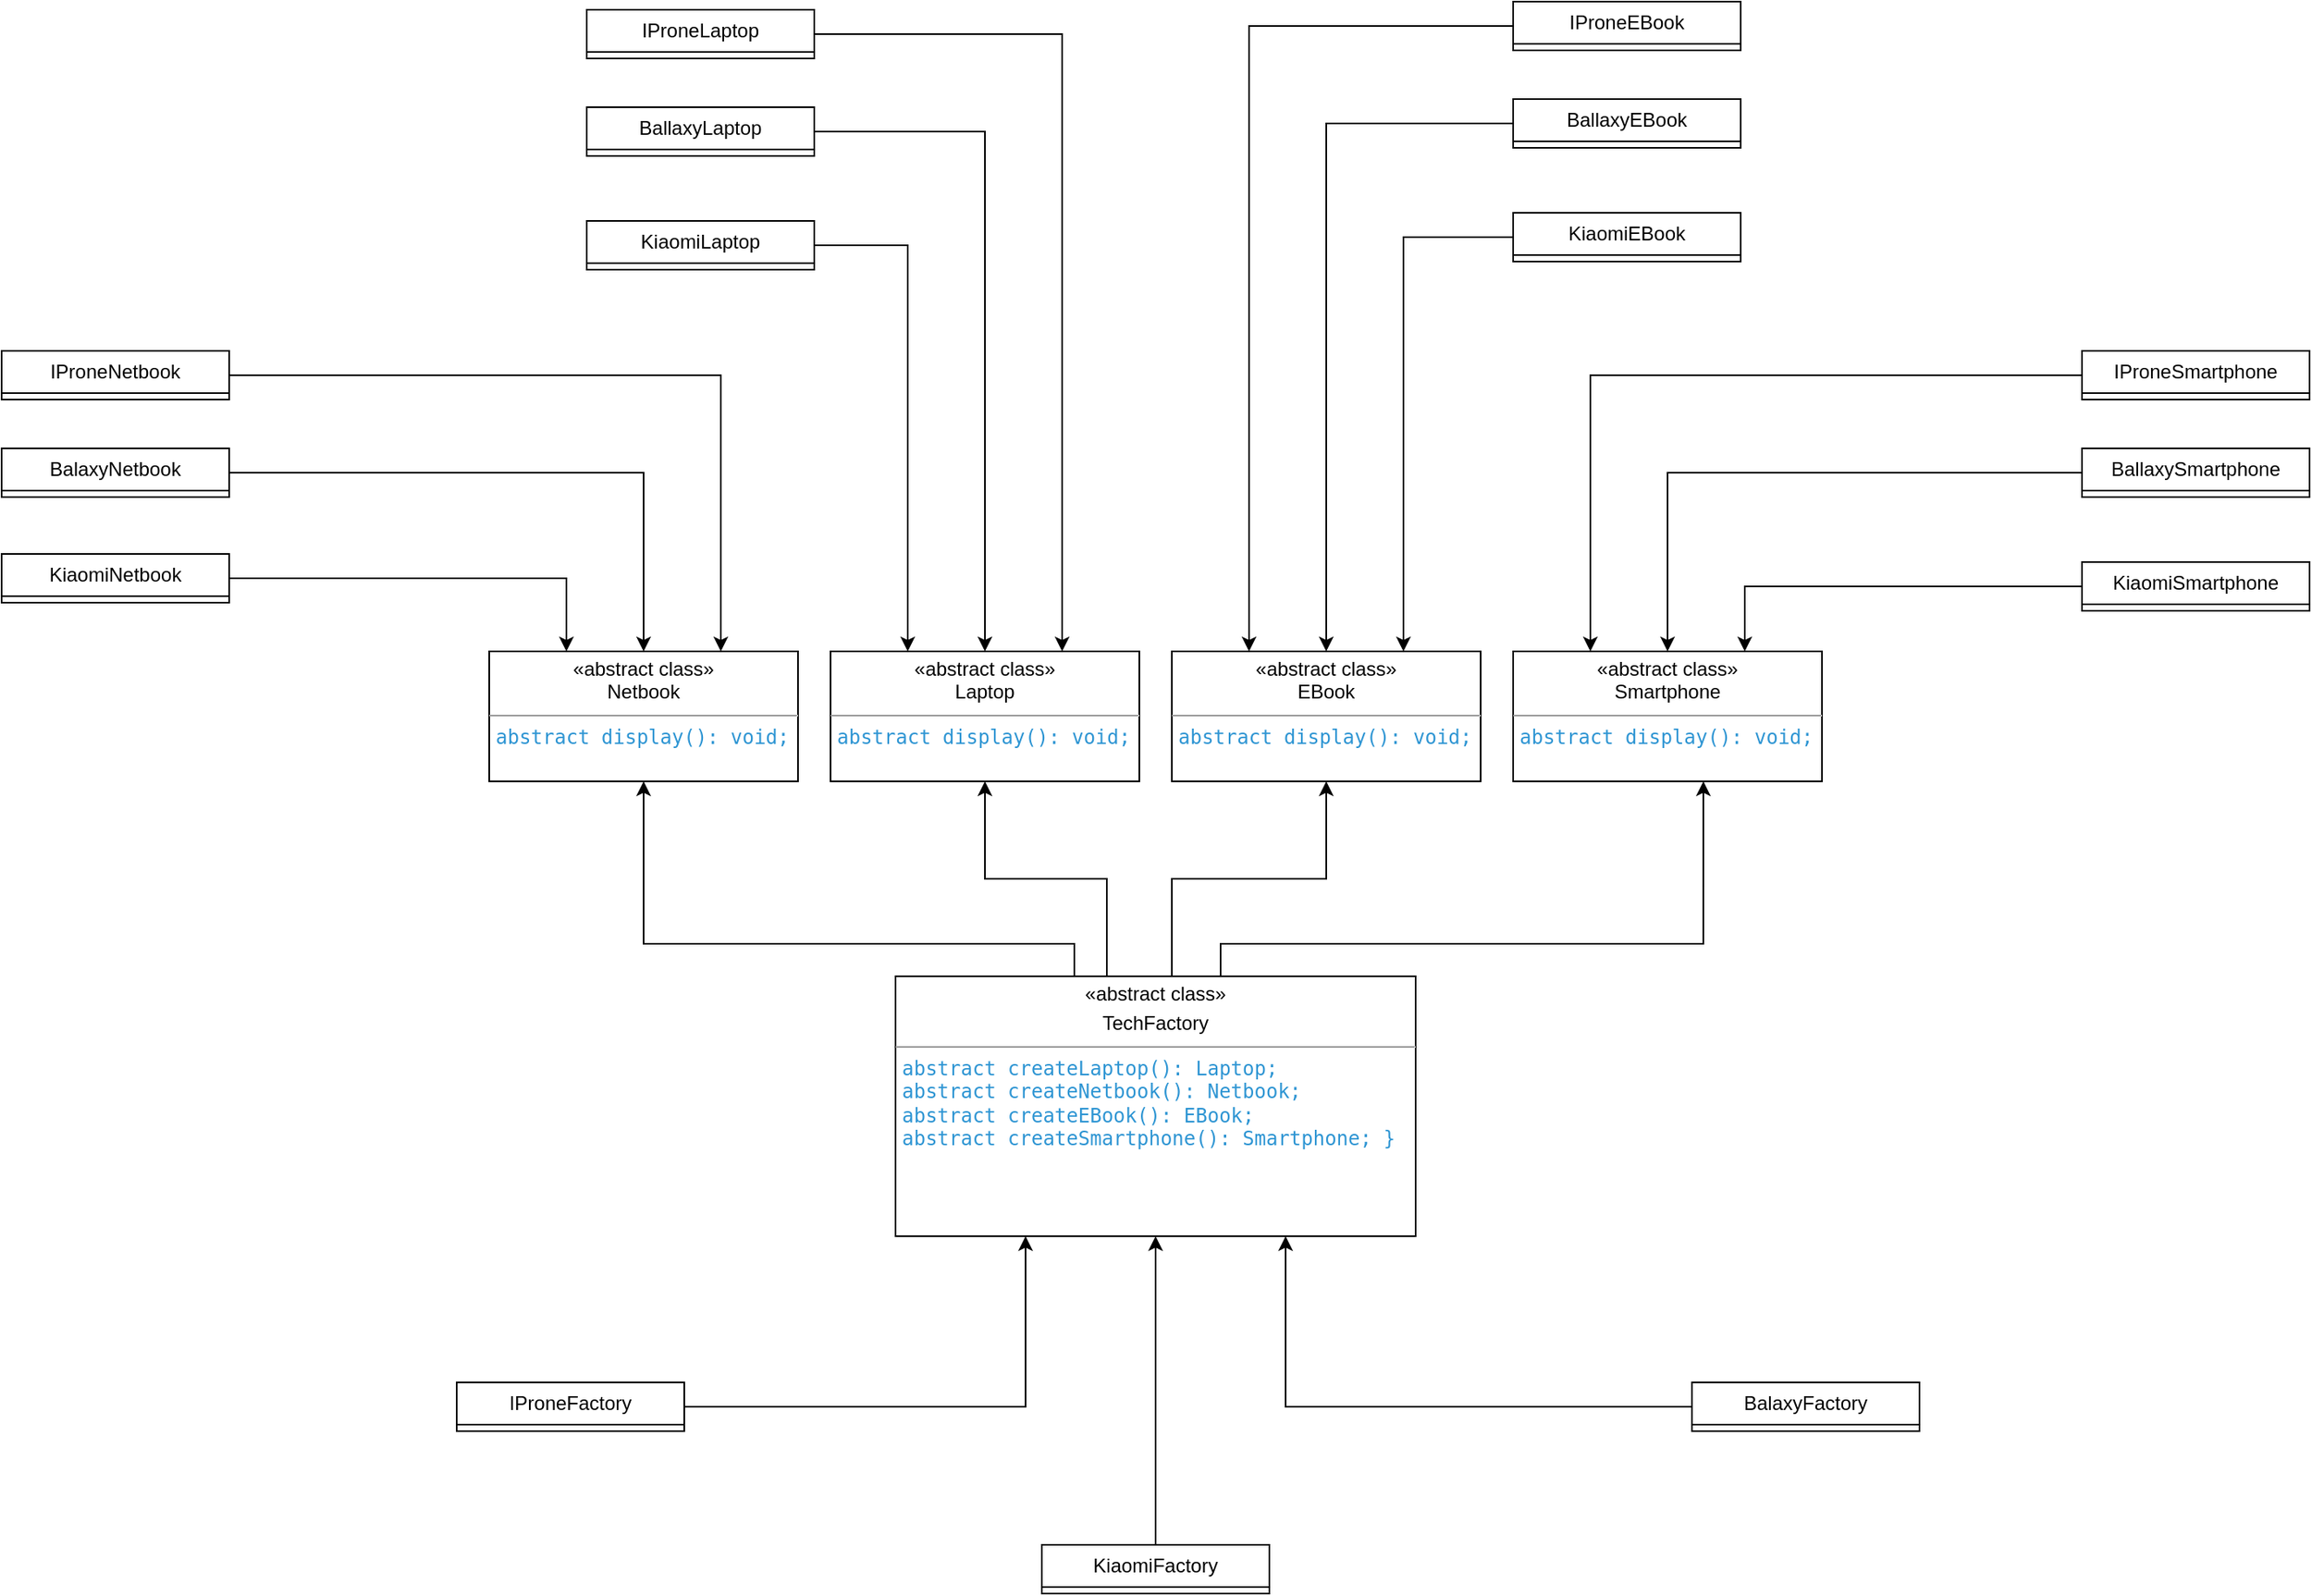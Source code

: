 
<mxfile version="23.1.5" type="device">
  <diagram name="Страница — 1" id="hpAXE56jWD4GynXyxA2A">
    <mxGraphModel dx="1706" dy="2249" grid="1" gridSize="10" guides="1" tooltips="1" connect="1" arrows="1" fold="1" page="1" pageScale="1" pageWidth="827" pageHeight="1169" math="0" shadow="0">
      <root>
        <mxCell id="0" />
        <mxCell id="1" parent="0" />
        <mxCell id="zwBjMrCUvgX5wGuSaflO-2" value="&lt;p style=&quot;margin:0px;margin-top:4px;text-align:center;&quot;&gt;«abstract class»&lt;br style=&quot;border-color: var(--border-color);&quot;&gt;Laptop&lt;/p&gt;&lt;hr size=&quot;1&quot;&gt;&lt;p style=&quot;margin:0px;margin-left:4px;&quot;&gt;&lt;font face=&quot;Söhne Mono, Monaco, Andale Mono, Ubuntu Mono, monospace&quot; color=&quot;#2e95d3&quot;&gt;abstract display(): void;&lt;/font&gt;&lt;br&gt;&lt;/p&gt;" style="verticalAlign=top;align=left;overflow=fill;html=1;whiteSpace=wrap;" vertex="1" parent="1">
          <mxGeometry x="670" y="295" width="190" height="80" as="geometry" />
        </mxCell>
        <mxCell id="zwBjMrCUvgX5wGuSaflO-4" value="&lt;p style=&quot;margin:0px;margin-top:4px;text-align:center;&quot;&gt;«abstract class»&lt;br style=&quot;border-color: var(--border-color);&quot;&gt;Netbook&lt;br&gt;&lt;/p&gt;&lt;hr size=&quot;1&quot;&gt;&lt;p style=&quot;margin:0px;margin-left:4px;&quot;&gt;&lt;font face=&quot;Söhne Mono, Monaco, Andale Mono, Ubuntu Mono, monospace&quot; color=&quot;#2e95d3&quot;&gt;abstract display(): void;&lt;/font&gt;&lt;br&gt;&lt;/p&gt;" style="verticalAlign=top;align=left;overflow=fill;html=1;whiteSpace=wrap;" vertex="1" parent="1">
          <mxGeometry x="460" y="295" width="190" height="80" as="geometry" />
        </mxCell>
        <mxCell id="zwBjMrCUvgX5wGuSaflO-5" value="&lt;p style=&quot;margin:0px;margin-top:4px;text-align:center;&quot;&gt;«abstract class»&lt;br style=&quot;border-color: var(--border-color);&quot;&gt;Smartphone&lt;br&gt;&lt;/p&gt;&lt;hr size=&quot;1&quot;&gt;&lt;p style=&quot;margin:0px;margin-left:4px;&quot;&gt;&lt;font face=&quot;Söhne Mono, Monaco, Andale Mono, Ubuntu Mono, monospace&quot; color=&quot;#2e95d3&quot;&gt;abstract display(): void;&lt;/font&gt;&lt;br&gt;&lt;/p&gt;" style="verticalAlign=top;align=left;overflow=fill;html=1;whiteSpace=wrap;" vertex="1" parent="1">
          <mxGeometry x="1090" y="295" width="190" height="80" as="geometry" />
        </mxCell>
        <mxCell id="zwBjMrCUvgX5wGuSaflO-6" value="&lt;p style=&quot;margin:0px;margin-top:4px;text-align:center;&quot;&gt;«abstract class»&lt;br style=&quot;border-color: var(--border-color);&quot;&gt;EBook&lt;br&gt;&lt;/p&gt;&lt;hr size=&quot;1&quot;&gt;&lt;p style=&quot;margin:0px;margin-left:4px;&quot;&gt;&lt;font face=&quot;Söhne Mono, Monaco, Andale Mono, Ubuntu Mono, monospace&quot; color=&quot;#2e95d3&quot;&gt;abstract display(): void;&lt;/font&gt;&lt;br&gt;&lt;/p&gt;" style="verticalAlign=top;align=left;overflow=fill;html=1;whiteSpace=wrap;" vertex="1" parent="1">
          <mxGeometry x="880" y="295" width="190" height="80" as="geometry" />
        </mxCell>
        <mxCell id="zwBjMrCUvgX5wGuSaflO-8" style="edgeStyle=orthogonalEdgeStyle;rounded=0;orthogonalLoop=1;jettySize=auto;html=1;entryX=0.5;entryY=1;entryDx=0;entryDy=0;" edge="1" parent="1" source="zwBjMrCUvgX5wGuSaflO-7" target="zwBjMrCUvgX5wGuSaflO-4">
          <mxGeometry relative="1" as="geometry">
            <Array as="points">
              <mxPoint x="820" y="475" />
              <mxPoint x="555" y="475" />
            </Array>
          </mxGeometry>
        </mxCell>
        <mxCell id="zwBjMrCUvgX5wGuSaflO-9" style="edgeStyle=orthogonalEdgeStyle;rounded=0;orthogonalLoop=1;jettySize=auto;html=1;" edge="1" parent="1" source="zwBjMrCUvgX5wGuSaflO-7" target="zwBjMrCUvgX5wGuSaflO-2">
          <mxGeometry relative="1" as="geometry">
            <Array as="points">
              <mxPoint x="840" y="435" />
              <mxPoint x="765" y="435" />
            </Array>
          </mxGeometry>
        </mxCell>
        <mxCell id="zwBjMrCUvgX5wGuSaflO-10" style="edgeStyle=orthogonalEdgeStyle;rounded=0;orthogonalLoop=1;jettySize=auto;html=1;entryX=0.5;entryY=1;entryDx=0;entryDy=0;" edge="1" parent="1" source="zwBjMrCUvgX5wGuSaflO-7" target="zwBjMrCUvgX5wGuSaflO-6">
          <mxGeometry relative="1" as="geometry">
            <Array as="points">
              <mxPoint x="880" y="435" />
              <mxPoint x="975" y="435" />
            </Array>
          </mxGeometry>
        </mxCell>
        <mxCell id="zwBjMrCUvgX5wGuSaflO-7" value="&lt;p style=&quot;margin:0px;margin-top:4px;text-align:center;&quot;&gt;«abstract class»&lt;/p&gt;&lt;p style=&quot;margin:0px;margin-top:4px;text-align:center;&quot;&gt;&lt;span style=&quot;background-color: initial;&quot;&gt;TechFactory&lt;/span&gt;&lt;/p&gt;&lt;hr size=&quot;1&quot;&gt;&lt;p style=&quot;margin:0px;margin-left:4px;&quot;&gt;&lt;font face=&quot;Söhne Mono, Monaco, Andale Mono, Ubuntu Mono, monospace&quot; color=&quot;#2e95d3&quot;&gt;abstract createLaptop(): Laptop;&amp;nbsp;&lt;/font&gt;&lt;/p&gt;&lt;p style=&quot;margin:0px;margin-left:4px;&quot;&gt;&lt;font face=&quot;Söhne Mono, Monaco, Andale Mono, Ubuntu Mono, monospace&quot; color=&quot;#2e95d3&quot;&gt;abstract createNetbook(): Netbook;&amp;nbsp;&lt;/font&gt;&lt;/p&gt;&lt;p style=&quot;margin:0px;margin-left:4px;&quot;&gt;&lt;font face=&quot;Söhne Mono, Monaco, Andale Mono, Ubuntu Mono, monospace&quot; color=&quot;#2e95d3&quot;&gt;abstract createEBook(): EBook;&amp;nbsp;&lt;/font&gt;&lt;/p&gt;&lt;p style=&quot;margin:0px;margin-left:4px;&quot;&gt;&lt;font face=&quot;Söhne Mono, Monaco, Andale Mono, Ubuntu Mono, monospace&quot; color=&quot;#2e95d3&quot;&gt;abstract createSmartphone(): Smartphone; }&lt;/font&gt;&lt;br&gt;&lt;/p&gt;" style="verticalAlign=top;align=left;overflow=fill;html=1;whiteSpace=wrap;" vertex="1" parent="1">
          <mxGeometry x="710" y="495" width="320" height="160" as="geometry" />
        </mxCell>
        <mxCell id="zwBjMrCUvgX5wGuSaflO-11" style="edgeStyle=orthogonalEdgeStyle;rounded=0;orthogonalLoop=1;jettySize=auto;html=1;entryX=0.616;entryY=1;entryDx=0;entryDy=0;entryPerimeter=0;" edge="1" parent="1" source="zwBjMrCUvgX5wGuSaflO-7" target="zwBjMrCUvgX5wGuSaflO-5">
          <mxGeometry relative="1" as="geometry">
            <Array as="points">
              <mxPoint x="910" y="475" />
              <mxPoint x="1207" y="475" />
            </Array>
          </mxGeometry>
        </mxCell>
        <mxCell id="zwBjMrCUvgX5wGuSaflO-23" style="edgeStyle=orthogonalEdgeStyle;rounded=0;orthogonalLoop=1;jettySize=auto;html=1;entryX=0.25;entryY=1;entryDx=0;entryDy=0;" edge="1" parent="1" source="zwBjMrCUvgX5wGuSaflO-16" target="zwBjMrCUvgX5wGuSaflO-7">
          <mxGeometry relative="1" as="geometry" />
        </mxCell>
        <mxCell id="zwBjMrCUvgX5wGuSaflO-16" value="IProneFactory" style="swimlane;fontStyle=0;childLayout=stackLayout;horizontal=1;startSize=26;fillColor=none;horizontalStack=0;resizeParent=1;resizeParentMax=0;resizeLast=0;collapsible=1;marginBottom=0;whiteSpace=wrap;html=1;" vertex="1" parent="1">
          <mxGeometry x="440" y="745" width="140" height="30" as="geometry" />
        </mxCell>
        <mxCell id="zwBjMrCUvgX5wGuSaflO-26" style="edgeStyle=orthogonalEdgeStyle;rounded=0;orthogonalLoop=1;jettySize=auto;html=1;entryX=0.5;entryY=1;entryDx=0;entryDy=0;" edge="1" parent="1" source="zwBjMrCUvgX5wGuSaflO-20" target="zwBjMrCUvgX5wGuSaflO-7">
          <mxGeometry relative="1" as="geometry" />
        </mxCell>
        <mxCell id="zwBjMrCUvgX5wGuSaflO-20" value="KiaomiFactory" style="swimlane;fontStyle=0;childLayout=stackLayout;horizontal=1;startSize=26;fillColor=none;horizontalStack=0;resizeParent=1;resizeParentMax=0;resizeLast=0;collapsible=1;marginBottom=0;whiteSpace=wrap;html=1;" vertex="1" parent="1">
          <mxGeometry x="800" y="845" width="140" height="30" as="geometry" />
        </mxCell>
        <mxCell id="zwBjMrCUvgX5wGuSaflO-25" style="edgeStyle=orthogonalEdgeStyle;rounded=0;orthogonalLoop=1;jettySize=auto;html=1;entryX=0.75;entryY=1;entryDx=0;entryDy=0;" edge="1" parent="1" source="zwBjMrCUvgX5wGuSaflO-21" target="zwBjMrCUvgX5wGuSaflO-7">
          <mxGeometry relative="1" as="geometry" />
        </mxCell>
        <mxCell id="zwBjMrCUvgX5wGuSaflO-21" value="BalaxyFactory" style="swimlane;fontStyle=0;childLayout=stackLayout;horizontal=1;startSize=26;fillColor=none;horizontalStack=0;resizeParent=1;resizeParentMax=0;resizeLast=0;collapsible=1;marginBottom=0;whiteSpace=wrap;html=1;" vertex="1" parent="1">
          <mxGeometry x="1200" y="745" width="140" height="30" as="geometry" />
        </mxCell>
        <mxCell id="zwBjMrCUvgX5wGuSaflO-36" style="edgeStyle=orthogonalEdgeStyle;rounded=0;orthogonalLoop=1;jettySize=auto;html=1;entryX=0.75;entryY=0;entryDx=0;entryDy=0;" edge="1" parent="1" source="zwBjMrCUvgX5wGuSaflO-31" target="zwBjMrCUvgX5wGuSaflO-4">
          <mxGeometry relative="1" as="geometry" />
        </mxCell>
        <mxCell id="zwBjMrCUvgX5wGuSaflO-31" value="IProneNetbook" style="swimlane;fontStyle=0;childLayout=stackLayout;horizontal=1;startSize=26;fillColor=none;horizontalStack=0;resizeParent=1;resizeParentMax=0;resizeLast=0;collapsible=1;marginBottom=0;whiteSpace=wrap;html=1;" vertex="1" parent="1">
          <mxGeometry x="160" y="110" width="140" height="30" as="geometry" />
        </mxCell>
        <mxCell id="zwBjMrCUvgX5wGuSaflO-37" style="edgeStyle=orthogonalEdgeStyle;rounded=0;orthogonalLoop=1;jettySize=auto;html=1;" edge="1" parent="1" source="zwBjMrCUvgX5wGuSaflO-32" target="zwBjMrCUvgX5wGuSaflO-4">
          <mxGeometry relative="1" as="geometry" />
        </mxCell>
        <mxCell id="zwBjMrCUvgX5wGuSaflO-32" value="BalaxyNetbook" style="swimlane;fontStyle=0;childLayout=stackLayout;horizontal=1;startSize=26;fillColor=none;horizontalStack=0;resizeParent=1;resizeParentMax=0;resizeLast=0;collapsible=1;marginBottom=0;whiteSpace=wrap;html=1;" vertex="1" parent="1">
          <mxGeometry x="160" y="170" width="140" height="30" as="geometry" />
        </mxCell>
        <mxCell id="zwBjMrCUvgX5wGuSaflO-38" style="edgeStyle=orthogonalEdgeStyle;rounded=0;orthogonalLoop=1;jettySize=auto;html=1;entryX=0.25;entryY=0;entryDx=0;entryDy=0;" edge="1" parent="1" source="zwBjMrCUvgX5wGuSaflO-33" target="zwBjMrCUvgX5wGuSaflO-4">
          <mxGeometry relative="1" as="geometry" />
        </mxCell>
        <mxCell id="zwBjMrCUvgX5wGuSaflO-33" value="KiaomiNetbook" style="swimlane;fontStyle=0;childLayout=stackLayout;horizontal=1;startSize=26;fillColor=none;horizontalStack=0;resizeParent=1;resizeParentMax=0;resizeLast=0;collapsible=1;marginBottom=0;whiteSpace=wrap;html=1;" vertex="1" parent="1">
          <mxGeometry x="160" y="235" width="140" height="30" as="geometry" />
        </mxCell>
        <mxCell id="zwBjMrCUvgX5wGuSaflO-43" style="edgeStyle=orthogonalEdgeStyle;rounded=0;orthogonalLoop=1;jettySize=auto;html=1;entryX=0.75;entryY=0;entryDx=0;entryDy=0;" edge="1" parent="1" source="zwBjMrCUvgX5wGuSaflO-34" target="zwBjMrCUvgX5wGuSaflO-2">
          <mxGeometry relative="1" as="geometry" />
        </mxCell>
        <mxCell id="zwBjMrCUvgX5wGuSaflO-34" value="IProneLaptop" style="swimlane;fontStyle=0;childLayout=stackLayout;horizontal=1;startSize=26;fillColor=none;horizontalStack=0;resizeParent=1;resizeParentMax=0;resizeLast=0;collapsible=1;marginBottom=0;whiteSpace=wrap;html=1;" vertex="1" parent="1">
          <mxGeometry x="520" y="-100" width="140" height="30" as="geometry" />
        </mxCell>
        <mxCell id="zwBjMrCUvgX5wGuSaflO-45" style="edgeStyle=orthogonalEdgeStyle;rounded=0;orthogonalLoop=1;jettySize=auto;html=1;entryX=0.25;entryY=0;entryDx=0;entryDy=0;" edge="1" parent="1" source="zwBjMrCUvgX5wGuSaflO-41" target="zwBjMrCUvgX5wGuSaflO-2">
          <mxGeometry relative="1" as="geometry" />
        </mxCell>
        <mxCell id="zwBjMrCUvgX5wGuSaflO-41" value="KiaomiLaptop" style="swimlane;fontStyle=0;childLayout=stackLayout;horizontal=1;startSize=26;fillColor=none;horizontalStack=0;resizeParent=1;resizeParentMax=0;resizeLast=0;collapsible=1;marginBottom=0;whiteSpace=wrap;html=1;" vertex="1" parent="1">
          <mxGeometry x="520" y="30" width="140" height="30" as="geometry" />
        </mxCell>
        <mxCell id="zwBjMrCUvgX5wGuSaflO-44" style="edgeStyle=orthogonalEdgeStyle;rounded=0;orthogonalLoop=1;jettySize=auto;html=1;entryX=0.5;entryY=0;entryDx=0;entryDy=0;" edge="1" parent="1" source="zwBjMrCUvgX5wGuSaflO-42" target="zwBjMrCUvgX5wGuSaflO-2">
          <mxGeometry relative="1" as="geometry" />
        </mxCell>
        <mxCell id="zwBjMrCUvgX5wGuSaflO-42" value="BallaxyLaptop" style="swimlane;fontStyle=0;childLayout=stackLayout;horizontal=1;startSize=26;fillColor=none;horizontalStack=0;resizeParent=1;resizeParentMax=0;resizeLast=0;collapsible=1;marginBottom=0;whiteSpace=wrap;html=1;" vertex="1" parent="1">
          <mxGeometry x="520" y="-40" width="140" height="30" as="geometry" />
        </mxCell>
        <mxCell id="zwBjMrCUvgX5wGuSaflO-54" style="edgeStyle=orthogonalEdgeStyle;rounded=0;orthogonalLoop=1;jettySize=auto;html=1;entryX=0.25;entryY=0;entryDx=0;entryDy=0;" edge="1" parent="1" source="zwBjMrCUvgX5wGuSaflO-46" target="zwBjMrCUvgX5wGuSaflO-6">
          <mxGeometry relative="1" as="geometry" />
        </mxCell>
        <mxCell id="zwBjMrCUvgX5wGuSaflO-46" value="IProneEBook" style="swimlane;fontStyle=0;childLayout=stackLayout;horizontal=1;startSize=26;fillColor=none;horizontalStack=0;resizeParent=1;resizeParentMax=0;resizeLast=0;collapsible=1;marginBottom=0;whiteSpace=wrap;html=1;" vertex="1" parent="1">
          <mxGeometry x="1090" y="-105" width="140" height="30" as="geometry" />
        </mxCell>
        <mxCell id="zwBjMrCUvgX5wGuSaflO-57" style="edgeStyle=orthogonalEdgeStyle;rounded=0;orthogonalLoop=1;jettySize=auto;html=1;entryX=0.75;entryY=0;entryDx=0;entryDy=0;" edge="1" parent="1" source="zwBjMrCUvgX5wGuSaflO-47" target="zwBjMrCUvgX5wGuSaflO-6">
          <mxGeometry relative="1" as="geometry" />
        </mxCell>
        <mxCell id="zwBjMrCUvgX5wGuSaflO-47" value="KiaomiEBook" style="swimlane;fontStyle=0;childLayout=stackLayout;horizontal=1;startSize=26;fillColor=none;horizontalStack=0;resizeParent=1;resizeParentMax=0;resizeLast=0;collapsible=1;marginBottom=0;whiteSpace=wrap;html=1;" vertex="1" parent="1">
          <mxGeometry x="1090" y="25" width="140" height="30" as="geometry" />
        </mxCell>
        <mxCell id="zwBjMrCUvgX5wGuSaflO-55" style="edgeStyle=orthogonalEdgeStyle;rounded=0;orthogonalLoop=1;jettySize=auto;html=1;entryX=0.5;entryY=0;entryDx=0;entryDy=0;" edge="1" parent="1" source="zwBjMrCUvgX5wGuSaflO-48" target="zwBjMrCUvgX5wGuSaflO-6">
          <mxGeometry relative="1" as="geometry" />
        </mxCell>
        <mxCell id="zwBjMrCUvgX5wGuSaflO-48" value="BallaxyEBook" style="swimlane;fontStyle=0;childLayout=stackLayout;horizontal=1;startSize=26;fillColor=none;horizontalStack=0;resizeParent=1;resizeParentMax=0;resizeLast=0;collapsible=1;marginBottom=0;whiteSpace=wrap;html=1;" vertex="1" parent="1">
          <mxGeometry x="1090" y="-45" width="140" height="30" as="geometry" />
        </mxCell>
        <mxCell id="zwBjMrCUvgX5wGuSaflO-58" style="edgeStyle=orthogonalEdgeStyle;rounded=0;orthogonalLoop=1;jettySize=auto;html=1;entryX=0.25;entryY=0;entryDx=0;entryDy=0;" edge="1" parent="1" source="zwBjMrCUvgX5wGuSaflO-49" target="zwBjMrCUvgX5wGuSaflO-5">
          <mxGeometry relative="1" as="geometry" />
        </mxCell>
        <mxCell id="zwBjMrCUvgX5wGuSaflO-49" value="IProneSmartphone" style="swimlane;fontStyle=0;childLayout=stackLayout;horizontal=1;startSize=26;fillColor=none;horizontalStack=0;resizeParent=1;resizeParentMax=0;resizeLast=0;collapsible=1;marginBottom=0;whiteSpace=wrap;html=1;" vertex="1" parent="1">
          <mxGeometry x="1440" y="110" width="140" height="30" as="geometry" />
        </mxCell>
        <mxCell id="zwBjMrCUvgX5wGuSaflO-60" style="edgeStyle=orthogonalEdgeStyle;rounded=0;orthogonalLoop=1;jettySize=auto;html=1;entryX=0.75;entryY=0;entryDx=0;entryDy=0;" edge="1" parent="1" source="zwBjMrCUvgX5wGuSaflO-50" target="zwBjMrCUvgX5wGuSaflO-5">
          <mxGeometry relative="1" as="geometry" />
        </mxCell>
        <mxCell id="zwBjMrCUvgX5wGuSaflO-50" value="KiaomiSmartphone" style="swimlane;fontStyle=0;childLayout=stackLayout;horizontal=1;startSize=26;fillColor=none;horizontalStack=0;resizeParent=1;resizeParentMax=0;resizeLast=0;collapsible=1;marginBottom=0;whiteSpace=wrap;html=1;" vertex="1" parent="1">
          <mxGeometry x="1440" y="240" width="140" height="30" as="geometry" />
        </mxCell>
        <mxCell id="zwBjMrCUvgX5wGuSaflO-59" style="edgeStyle=orthogonalEdgeStyle;rounded=0;orthogonalLoop=1;jettySize=auto;html=1;entryX=0.5;entryY=0;entryDx=0;entryDy=0;" edge="1" parent="1" source="zwBjMrCUvgX5wGuSaflO-51" target="zwBjMrCUvgX5wGuSaflO-5">
          <mxGeometry relative="1" as="geometry" />
        </mxCell>
        <mxCell id="zwBjMrCUvgX5wGuSaflO-51" value="BallaxySmartphone" style="swimlane;fontStyle=0;childLayout=stackLayout;horizontal=1;startSize=26;fillColor=none;horizontalStack=0;resizeParent=1;resizeParentMax=0;resizeLast=0;collapsible=1;marginBottom=0;whiteSpace=wrap;html=1;" vertex="1" parent="1">
          <mxGeometry x="1440" y="170" width="140" height="30" as="geometry" />
        </mxCell>
      </root>
    </mxGraphModel>
  </diagram>
</mxfile>
